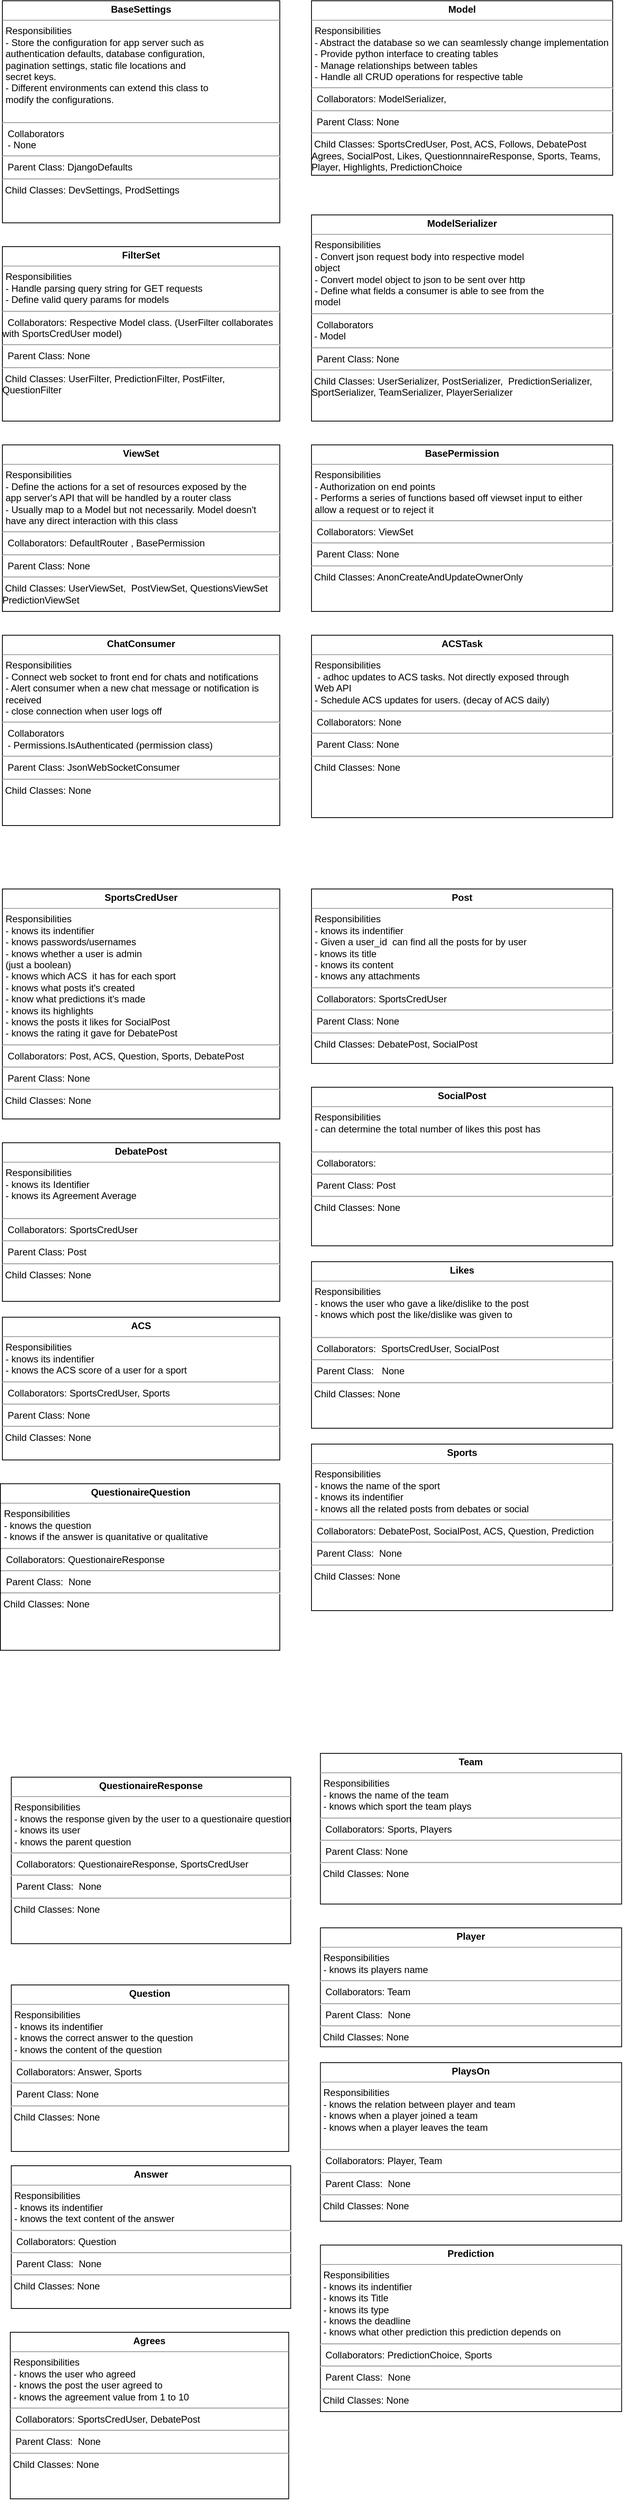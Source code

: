 <mxfile version="13.8.0" type="device"><diagram id="siaRhdEf1HDJDFJeanMz" name="Page-1"><mxGraphModel dx="1422" dy="735" grid="1" gridSize="10" guides="1" tooltips="1" connect="1" arrows="1" fold="1" page="1" pageScale="1" pageWidth="850" pageHeight="1100" math="0" shadow="0"><root><mxCell id="0"/><mxCell id="1" parent="0"/><mxCell id="jogA91bV-wv5TtEtefV1-1" value="&lt;p style=&quot;margin: 0px ; margin-top: 4px ; text-align: center&quot;&gt;&lt;b&gt;BaseSettings&lt;/b&gt;&lt;/p&gt;&lt;hr size=&quot;1&quot;&gt;&lt;p style=&quot;margin: 0px ; margin-left: 4px&quot;&gt;&lt;/p&gt;&lt;p style=&quot;margin: 0px ; margin-left: 4px&quot;&gt;Responsibilities&lt;/p&gt;&lt;p style=&quot;margin: 0px ; margin-left: 4px&quot;&gt;- Store the configuration for app server such as &lt;br&gt;&lt;/p&gt;&lt;p style=&quot;margin: 0px ; margin-left: 4px&quot;&gt;authentication defaults, database configuration,&lt;/p&gt;&lt;p style=&quot;margin: 0px ; margin-left: 4px&quot;&gt;pagination settings, static file locations and &lt;br&gt;&lt;/p&gt;&lt;p style=&quot;margin: 0px ; margin-left: 4px&quot;&gt;secret keys.&lt;br&gt;&lt;/p&gt;&lt;p style=&quot;margin: 0px ; margin-left: 4px&quot;&gt;- Different environments can extend this class to&lt;/p&gt;&lt;p style=&quot;margin: 0px ; margin-left: 4px&quot;&gt;modify the configurations.&lt;br&gt;&lt;/p&gt;&lt;p style=&quot;margin: 0px ; margin-left: 4px&quot;&gt;&lt;br&gt;&lt;/p&gt;&lt;hr&gt;&amp;nbsp; Collaborators&lt;br&gt;&amp;nbsp; - None&lt;br&gt;&lt;hr&gt;&amp;nbsp; Parent Class: DjangoDefaults&amp;nbsp;&amp;nbsp; &lt;br&gt;&lt;hr&gt;&amp;nbsp;Child Classes: DevSettings, ProdSettings&amp;nbsp; " style="verticalAlign=top;align=left;overflow=fill;fontSize=12;fontFamily=Helvetica;html=1;" parent="1" vertex="1"><mxGeometry x="40" y="10" width="350" height="280" as="geometry"/></mxCell><mxCell id="jogA91bV-wv5TtEtefV1-2" value="&lt;p style=&quot;margin: 0px ; margin-top: 4px ; text-align: center&quot;&gt;&lt;b&gt;ChatConsumer&lt;/b&gt;&lt;/p&gt;&lt;hr size=&quot;1&quot;&gt;&lt;p style=&quot;margin: 0px ; margin-left: 4px&quot;&gt;&lt;/p&gt;&lt;p style=&quot;margin: 0px ; margin-left: 4px&quot;&gt;Responsibilities&lt;/p&gt;&lt;p style=&quot;margin: 0px ; margin-left: 4px&quot;&gt;- Connect web socket to front end for chats and notifications&lt;br&gt;&lt;/p&gt;&lt;p style=&quot;margin: 0px ; margin-left: 4px&quot;&gt;- Alert consumer when a new chat message or notification is &lt;br&gt;&lt;/p&gt;&lt;p style=&quot;margin: 0px ; margin-left: 4px&quot;&gt;received&lt;/p&gt;&lt;p style=&quot;margin: 0px ; margin-left: 4px&quot;&gt;- close connection when user logs off&lt;br&gt;&lt;/p&gt;&lt;hr&gt;&amp;nbsp; Collaborators&lt;br&gt;&amp;nbsp; - Permissions.IsAuthenticated (permission class)&lt;br&gt;&lt;hr&gt;&amp;nbsp; Parent Class: JsonWebSocketConsumer&amp;nbsp; &amp;nbsp; &lt;br&gt;&lt;hr&gt;&amp;nbsp;Child Classes: None&amp;nbsp;" style="verticalAlign=top;align=left;overflow=fill;fontSize=12;fontFamily=Helvetica;html=1;" parent="1" vertex="1"><mxGeometry x="40" y="810" width="350" height="240" as="geometry"/></mxCell><mxCell id="jogA91bV-wv5TtEtefV1-3" value="&lt;p style=&quot;margin: 0px ; margin-top: 4px ; text-align: center&quot;&gt;&lt;b&gt;ModelSerializer&lt;/b&gt;&lt;br&gt;&lt;/p&gt;&lt;hr size=&quot;1&quot;&gt;&lt;p style=&quot;margin: 0px ; margin-left: 4px&quot;&gt;&lt;/p&gt;&lt;p style=&quot;margin: 0px ; margin-left: 4px&quot;&gt;Responsibilities&lt;/p&gt;&lt;p style=&quot;margin: 0px ; margin-left: 4px&quot;&gt;- Convert json request body into respective model &lt;br&gt;&lt;/p&gt;&lt;p style=&quot;margin: 0px ; margin-left: 4px&quot;&gt;object&lt;br&gt;&lt;/p&gt;&lt;p style=&quot;margin: 0px ; margin-left: 4px&quot;&gt;- Convert model object to json to be sent over http&lt;br&gt;&lt;/p&gt;&lt;p style=&quot;margin: 0px ; margin-left: 4px&quot;&gt;- Define what fields a consumer is able to see from the&lt;/p&gt;&lt;p style=&quot;margin: 0px ; margin-left: 4px&quot;&gt;model&lt;br&gt;&lt;/p&gt;&lt;hr&gt;&lt;div&gt;&amp;nbsp; Collaborators&lt;/div&gt;&lt;div&gt;&amp;nbsp;- Model&lt;br&gt;&lt;/div&gt;&lt;hr&gt;&amp;nbsp; Parent Class: None&lt;br&gt;&lt;hr&gt;&lt;div&gt;&amp;nbsp;Child Classes: UserSerializer, PostSerializer,&amp;nbsp; PredictionSerializer,&lt;/div&gt;&lt;div&gt;SportSerializer, TeamSerializer, PlayerSerializer&lt;br&gt;&lt;/div&gt;&lt;div&gt;&lt;br&gt;&lt;/div&gt;&lt;div&gt;&lt;br&gt; &lt;/div&gt;" style="verticalAlign=top;align=left;overflow=fill;fontSize=12;fontFamily=Helvetica;html=1;" parent="1" vertex="1"><mxGeometry x="430" y="280" width="380" height="260" as="geometry"/></mxCell><mxCell id="jogA91bV-wv5TtEtefV1-4" value="&lt;p style=&quot;margin: 0px ; margin-top: 4px ; text-align: center&quot;&gt;&lt;b&gt;BasePermission&lt;/b&gt;&lt;br&gt;&lt;/p&gt;&lt;hr size=&quot;1&quot;&gt;&lt;p style=&quot;margin: 0px ; margin-left: 4px&quot;&gt;&lt;/p&gt;&lt;p style=&quot;margin: 0px ; margin-left: 4px&quot;&gt;Responsibilities&lt;/p&gt;&lt;p style=&quot;margin: 0px ; margin-left: 4px&quot;&gt;- Authorization on end points&lt;/p&gt;&lt;p style=&quot;margin: 0px ; margin-left: 4px&quot;&gt;- Performs a series of functions based off viewset input to either&lt;/p&gt;&lt;p style=&quot;margin: 0px ; margin-left: 4px&quot;&gt;allow a request or to reject it&lt;br&gt;&lt;/p&gt;&lt;hr&gt;&amp;nbsp; Collaborators: ViewSet &lt;br&gt;&lt;hr&gt;&amp;nbsp; Parent Class: None&amp;nbsp; &amp;nbsp;&lt;br&gt;&lt;hr&gt;&amp;nbsp;Child Classes: &lt;span class=&quot;pl-v&quot;&gt;AnonCreateAndUpdateOwnerOnly&lt;/span&gt;" style="verticalAlign=top;align=left;overflow=fill;fontSize=12;fontFamily=Helvetica;html=1;" parent="1" vertex="1"><mxGeometry x="430" y="570" width="380" height="210" as="geometry"/></mxCell><mxCell id="jogA91bV-wv5TtEtefV1-5" value="&lt;p style=&quot;margin: 0px ; margin-top: 4px ; text-align: center&quot;&gt;&lt;b&gt;FilterSet&lt;/b&gt;&lt;br&gt;&lt;/p&gt;&lt;hr size=&quot;1&quot;&gt;&lt;p style=&quot;margin: 0px ; margin-left: 4px&quot;&gt;&lt;/p&gt;&lt;p style=&quot;margin: 0px ; margin-left: 4px&quot;&gt;Responsibilities&lt;/p&gt;&lt;p style=&quot;margin: 0px ; margin-left: 4px&quot;&gt;- Handle parsing query string for GET requests&lt;br&gt;&lt;/p&gt;&lt;p style=&quot;margin: 0px ; margin-left: 4px&quot;&gt;- Define valid query params for models&lt;br&gt;&lt;/p&gt;&lt;hr&gt;&lt;div&gt;&amp;nbsp; Collaborators: Respective Model class. (UserFilter collaborates&lt;/div&gt;&lt;div&gt;with SportsCredUser model)&lt;br&gt;&lt;/div&gt;&lt;hr&gt;&amp;nbsp; Parent Class: None&amp;nbsp; &amp;nbsp;&lt;br&gt;&lt;hr&gt;&lt;div&gt;&amp;nbsp;Child Classes: UserFilter, PredictionFilter, PostFilter, &lt;br&gt;&lt;/div&gt;&lt;div&gt;QuestionFilter&lt;br&gt; &lt;/div&gt;" style="verticalAlign=top;align=left;overflow=fill;fontSize=12;fontFamily=Helvetica;html=1;" parent="1" vertex="1"><mxGeometry x="40" y="320" width="350" height="220" as="geometry"/></mxCell><mxCell id="jogA91bV-wv5TtEtefV1-6" value="&lt;p style=&quot;margin: 0px ; margin-top: 4px ; text-align: center&quot;&gt;&lt;b&gt;ViewSet&lt;/b&gt;&lt;/p&gt;&lt;hr size=&quot;1&quot;&gt;&lt;p style=&quot;margin: 0px ; margin-left: 4px&quot;&gt;&lt;/p&gt;&lt;p style=&quot;margin: 0px ; margin-left: 4px&quot;&gt;Responsibilities&lt;/p&gt;&lt;p style=&quot;margin: 0px ; margin-left: 4px&quot;&gt;- Define the actions for a set of resources exposed by the&lt;/p&gt;&lt;p style=&quot;margin: 0px ; margin-left: 4px&quot;&gt;app server's API that will be handled by a router class &lt;br&gt;&lt;/p&gt;&lt;p style=&quot;margin: 0px ; margin-left: 4px&quot;&gt;- Usually map to a Model but not necessarily. Model doesn't &lt;br&gt;&lt;/p&gt;&lt;p style=&quot;margin: 0px ; margin-left: 4px&quot;&gt;have any direct interaction with this class&lt;br&gt;&lt;/p&gt;&lt;hr&gt;&amp;nbsp; Collaborators: DefaultRouter , BasePermission&lt;br&gt;&lt;hr&gt;&amp;nbsp; Parent Class: None&amp;nbsp; &amp;nbsp;&lt;br&gt;&lt;hr&gt;&lt;div&gt;&amp;nbsp;Child Classes: UserViewSet,&amp;nbsp; PostViewSet, QuestionsViewSet&lt;/div&gt;&lt;div&gt;PredictionViewSet&lt;br&gt;&lt;/div&gt;" style="verticalAlign=top;align=left;overflow=fill;fontSize=12;fontFamily=Helvetica;html=1;" parent="1" vertex="1"><mxGeometry x="40" y="570" width="350" height="210" as="geometry"/></mxCell><mxCell id="jogA91bV-wv5TtEtefV1-7" value="&lt;p style=&quot;margin: 0px ; margin-top: 4px ; text-align: center&quot;&gt;&lt;b&gt;ACSTask&lt;/b&gt;&lt;/p&gt;&lt;hr size=&quot;1&quot;&gt;&lt;p style=&quot;margin: 0px ; margin-left: 4px&quot;&gt;&lt;/p&gt;&lt;p style=&quot;margin: 0px ; margin-left: 4px&quot;&gt;Responsibilities&lt;/p&gt;&lt;p style=&quot;margin: 0px ; margin-left: 4px&quot;&gt;&amp;nbsp;- adhoc updates to ACS tasks. Not directly exposed through &lt;br&gt;&lt;/p&gt;&lt;p style=&quot;margin: 0px ; margin-left: 4px&quot;&gt;Web API &lt;br&gt;&lt;/p&gt;&lt;p style=&quot;margin: 0px ; margin-left: 4px&quot;&gt;- Schedule ACS updates for users. (decay of ACS daily)&lt;br&gt;&lt;/p&gt;&lt;hr&gt;&lt;div&gt;&amp;nbsp; Collaborators: None&lt;br&gt;&lt;/div&gt;&lt;hr&gt;&amp;nbsp; Parent Class: None&amp;nbsp; &amp;nbsp;&lt;br&gt;&lt;hr&gt;&amp;nbsp;Child Classes: None" style="verticalAlign=top;align=left;overflow=fill;fontSize=12;fontFamily=Helvetica;html=1;" parent="1" vertex="1"><mxGeometry x="430" y="810" width="380" height="230" as="geometry"/></mxCell><mxCell id="jogA91bV-wv5TtEtefV1-8" value="&lt;p style=&quot;margin: 0px ; margin-top: 4px ; text-align: center&quot;&gt;&lt;b&gt;SportsCredUser&lt;/b&gt;&lt;br&gt;&lt;/p&gt;&lt;hr size=&quot;1&quot;&gt;&lt;p style=&quot;margin: 0px ; margin-left: 4px&quot;&gt;&lt;/p&gt;&lt;p style=&quot;margin: 0px ; margin-left: 4px&quot;&gt;Responsibilities&lt;/p&gt;&lt;p style=&quot;margin: 0px ; margin-left: 4px&quot;&gt;- knows its indentifier&lt;/p&gt;&lt;p style=&quot;margin: 0px ; margin-left: 4px&quot;&gt;- knows passwords/usernames&lt;/p&gt;&lt;p style=&quot;margin: 0px ; margin-left: 4px&quot;&gt;- knows whether a user is admin &lt;br&gt;&lt;/p&gt;&lt;p style=&quot;margin: 0px ; margin-left: 4px&quot;&gt;(just a boolean)&lt;br&gt;&lt;/p&gt;&lt;p style=&quot;margin: 0px ; margin-left: 4px&quot;&gt;- knows which ACS&amp;nbsp; it has for each sport&lt;br&gt;&lt;/p&gt;&lt;p style=&quot;margin: 0px ; margin-left: 4px&quot;&gt;- knows what posts it's created&lt;/p&gt;&lt;p style=&quot;margin: 0px ; margin-left: 4px&quot;&gt;- know what predictions it's made&lt;/p&gt;&lt;p style=&quot;margin: 0px ; margin-left: 4px&quot;&gt;- knows its highlights&lt;/p&gt;&lt;p style=&quot;margin: 0px ; margin-left: 4px&quot;&gt;- knows the posts it likes for SocialPost&lt;br&gt;&lt;/p&gt;&lt;p style=&quot;margin: 0px ; margin-left: 4px&quot;&gt;- knows the rating it gave for DebatePost&lt;br&gt;&lt;/p&gt;&lt;hr&gt;&amp;nbsp; Collaborators: Post, ACS, Question, Sports, DebatePost&lt;br&gt;&lt;hr&gt;&amp;nbsp; Parent Class: None&lt;br&gt;&lt;hr&gt;&amp;nbsp;Child Classes: None" style="verticalAlign=top;align=left;overflow=fill;fontSize=12;fontFamily=Helvetica;html=1;" parent="1" vertex="1"><mxGeometry x="40" y="1130" width="350" height="290" as="geometry"/></mxCell><mxCell id="jogA91bV-wv5TtEtefV1-9" value="&lt;p style=&quot;margin: 0px ; margin-top: 4px ; text-align: center&quot;&gt;&lt;b&gt;Model&lt;/b&gt;&lt;/p&gt;&lt;hr size=&quot;1&quot;&gt;&lt;p style=&quot;margin: 0px ; margin-left: 4px&quot;&gt;&lt;/p&gt;&lt;p style=&quot;margin: 0px ; margin-left: 4px&quot;&gt;Responsibilities&lt;/p&gt;&lt;p style=&quot;margin: 0px ; margin-left: 4px&quot;&gt;- Abstract the database so we can seamlessly change implementation&lt;br&gt;&lt;/p&gt;&lt;p style=&quot;margin: 0px ; margin-left: 4px&quot;&gt;- Provide python interface to creating tables&lt;br&gt;&lt;/p&gt;&lt;p style=&quot;margin: 0px ; margin-left: 4px&quot;&gt;- Manage relationships between tables&lt;br&gt;&lt;/p&gt;&lt;p style=&quot;margin: 0px ; margin-left: 4px&quot;&gt;- Handle all CRUD operations for respective table&lt;br&gt;&lt;/p&gt;&lt;hr&gt;&amp;nbsp; Collaborators: ModelSerializer, &lt;br&gt;&lt;hr&gt;&amp;nbsp; Parent Class: None&amp;nbsp; &amp;nbsp;&lt;br&gt;&lt;hr&gt;&lt;div&gt;&amp;nbsp;Child Classes: SportsCredUser, Post, ACS, Follows, DebatePost&lt;/div&gt;&lt;div&gt;Agrees, SocialPost, Likes, QuestionnnaireResponse, Sports, Teams,&lt;/div&gt;&lt;div&gt;Player, Highlights, PredictionChoice&lt;br&gt;&lt;/div&gt;" style="verticalAlign=top;align=left;overflow=fill;fontSize=12;fontFamily=Helvetica;html=1;" parent="1" vertex="1"><mxGeometry x="430" y="10" width="380" height="220" as="geometry"/></mxCell><mxCell id="jogA91bV-wv5TtEtefV1-10" value="&lt;p style=&quot;margin: 0px ; margin-top: 4px ; text-align: center&quot;&gt;&lt;b&gt;Post&lt;/b&gt;&lt;br&gt;&lt;/p&gt;&lt;hr size=&quot;1&quot;&gt;&lt;p style=&quot;margin: 0px ; margin-left: 4px&quot;&gt;&lt;/p&gt;&lt;p style=&quot;margin: 0px ; margin-left: 4px&quot;&gt;Responsibilities&lt;/p&gt;&lt;p style=&quot;margin: 0px ; margin-left: 4px&quot;&gt;- knows its indentifier&lt;/p&gt;&lt;p style=&quot;margin: 0px ; margin-left: 4px&quot;&gt;- Given a user_id&amp;nbsp; can find all the posts for by user&lt;br&gt;&lt;/p&gt;&amp;nbsp;- knows its title&lt;br&gt;&lt;p style=&quot;margin: 0px ; margin-left: 4px&quot;&gt;- knows its content&lt;br&gt;&lt;/p&gt;&lt;p style=&quot;margin: 0px ; margin-left: 4px&quot;&gt;- knows any attachments&lt;br&gt;&lt;/p&gt;&lt;hr&gt;&amp;nbsp; Collaborators: SportsCredUser&lt;br&gt;&lt;hr&gt;&amp;nbsp; Parent Class: None&lt;br&gt;&lt;hr&gt;&amp;nbsp;Child Classes: DebatePost, SocialPost" style="verticalAlign=top;align=left;overflow=fill;fontSize=12;fontFamily=Helvetica;html=1;" parent="1" vertex="1"><mxGeometry x="430" y="1130" width="380" height="220" as="geometry"/></mxCell><mxCell id="jogA91bV-wv5TtEtefV1-11" value="&lt;p style=&quot;margin: 0px ; margin-top: 4px ; text-align: center&quot;&gt;&lt;b&gt;DebatePost&lt;/b&gt;&lt;br&gt;&lt;/p&gt;&lt;hr size=&quot;1&quot;&gt;&lt;p style=&quot;margin: 0px ; margin-left: 4px&quot;&gt;&lt;/p&gt;&lt;p style=&quot;margin: 0px ; margin-left: 4px&quot;&gt;Responsibilities&lt;/p&gt;&lt;p style=&quot;margin: 0px ; margin-left: 4px&quot;&gt;- knows its Identifier&amp;nbsp;&lt;/p&gt;&lt;p style=&quot;margin: 0px ; margin-left: 4px&quot;&gt;- knows its Agreement Average&lt;/p&gt;&lt;p style=&quot;margin: 0px ; margin-left: 4px&quot;&gt;&amp;nbsp;&lt;/p&gt;&lt;hr&gt;&amp;nbsp; Collaborators: SportsCredUser&lt;br&gt;&lt;hr&gt;&amp;nbsp; Parent Class: Post&amp;nbsp;&amp;nbsp;&lt;br&gt;&lt;hr&gt;&amp;nbsp;Child Classes: None" style="verticalAlign=top;align=left;overflow=fill;fontSize=12;fontFamily=Helvetica;html=1;" parent="1" vertex="1"><mxGeometry x="40" y="1450" width="350" height="200" as="geometry"/></mxCell><mxCell id="jogA91bV-wv5TtEtefV1-12" value="&lt;p style=&quot;margin: 0px ; margin-top: 4px ; text-align: center&quot;&gt;&lt;b&gt;SocialPost&lt;/b&gt;&lt;br&gt;&lt;/p&gt;&lt;hr size=&quot;1&quot;&gt;&lt;p style=&quot;margin: 0px ; margin-left: 4px&quot;&gt;&lt;/p&gt;&lt;p style=&quot;margin: 0px ; margin-left: 4px&quot;&gt;Responsibilities&lt;/p&gt;&lt;p style=&quot;margin: 0px ; margin-left: 4px&quot;&gt;- can determine the total number of likes this post has&lt;/p&gt;&lt;p style=&quot;margin: 0px ; margin-left: 4px&quot;&gt;&lt;br&gt;&lt;/p&gt;&lt;hr&gt;&amp;nbsp; Collaborators: &lt;br&gt;&lt;hr&gt;&amp;nbsp; Parent Class: Post&amp;nbsp; &amp;nbsp;&lt;br&gt;&lt;hr&gt;&amp;nbsp;Child Classes: None" style="verticalAlign=top;align=left;overflow=fill;fontSize=12;fontFamily=Helvetica;html=1;" parent="1" vertex="1"><mxGeometry x="430" y="1380" width="380" height="200" as="geometry"/></mxCell><mxCell id="jogA91bV-wv5TtEtefV1-13" value="&lt;p style=&quot;margin: 0px ; margin-top: 4px ; text-align: center&quot;&gt;&lt;b&gt;ACS&lt;/b&gt;&lt;br&gt;&lt;/p&gt;&lt;hr size=&quot;1&quot;&gt;&lt;p style=&quot;margin: 0px ; margin-left: 4px&quot;&gt;&lt;/p&gt;&lt;p style=&quot;margin: 0px ; margin-left: 4px&quot;&gt;Responsibilities&lt;/p&gt;&lt;p style=&quot;margin: 0px ; margin-left: 4px&quot;&gt;- knows its indentifier&lt;/p&gt;&lt;p style=&quot;margin: 0px ; margin-left: 4px&quot;&gt;- knows the ACS score of a user for a sport&lt;/p&gt;&lt;hr&gt;&amp;nbsp; Collaborators: SportsCredUser, Sports&lt;br&gt;&lt;hr&gt;&amp;nbsp; Parent Class: None&lt;br&gt;&lt;hr&gt;&amp;nbsp;Child Classes: None" style="verticalAlign=top;align=left;overflow=fill;fontSize=12;fontFamily=Helvetica;html=1;" parent="1" vertex="1"><mxGeometry x="40" y="1670" width="350" height="180" as="geometry"/></mxCell><mxCell id="jogA91bV-wv5TtEtefV1-14" value="&lt;p style=&quot;margin: 0px ; margin-top: 4px ; text-align: center&quot;&gt;&lt;b&gt;Likes&lt;/b&gt;&lt;br&gt;&lt;/p&gt;&lt;hr size=&quot;1&quot;&gt;&lt;p style=&quot;margin: 0px ; margin-left: 4px&quot;&gt;&lt;/p&gt;&lt;p style=&quot;margin: 0px ; margin-left: 4px&quot;&gt;Responsibilities&lt;/p&gt;&lt;p style=&quot;margin: 0px ; margin-left: 4px&quot;&gt;- knows the user who gave a like/dislike to the post&lt;/p&gt;&lt;p style=&quot;margin: 0px ; margin-left: 4px&quot;&gt;- knows which post the like/dislike was given to&lt;/p&gt;&lt;p style=&quot;margin: 0px ; margin-left: 4px&quot;&gt;&lt;br&gt;&lt;/p&gt;&lt;hr&gt;&amp;nbsp; Collaborators:&amp;nbsp;&amp;nbsp;SportsCredUser, SocialPost&lt;br&gt;&lt;hr&gt;&amp;nbsp; Parent Class:&amp;nbsp;&amp;nbsp;&amp;nbsp;None&lt;br&gt;&lt;hr&gt;&amp;nbsp;Child Classes: None" style="verticalAlign=top;align=left;overflow=fill;fontSize=12;fontFamily=Helvetica;html=1;" parent="1" vertex="1"><mxGeometry x="430" y="1600" width="380" height="210" as="geometry"/></mxCell><mxCell id="jogA91bV-wv5TtEtefV1-15" value="&lt;p style=&quot;margin: 0px ; margin-top: 4px ; text-align: center&quot;&gt;&lt;b&gt;Sports&lt;/b&gt;&lt;br&gt;&lt;/p&gt;&lt;hr size=&quot;1&quot;&gt;&lt;p style=&quot;margin: 0px ; margin-left: 4px&quot;&gt;&lt;/p&gt;&lt;p style=&quot;margin: 0px ; margin-left: 4px&quot;&gt;Responsibilities&lt;/p&gt;&lt;p style=&quot;margin: 0px ; margin-left: 4px&quot;&gt;- knows the name of the sport&lt;/p&gt;&lt;p style=&quot;margin: 0px ; margin-left: 4px&quot;&gt;-&amp;nbsp;&lt;span&gt;knows its indentifier&lt;/span&gt;&lt;/p&gt;&lt;p style=&quot;margin: 0px ; margin-left: 4px&quot;&gt;- knows all the related posts from debates or social&amp;nbsp;&lt;/p&gt;&lt;hr&gt;&amp;nbsp; Collaborators: DebatePost, SocialPost, ACS, Question, Prediction&lt;br&gt;&lt;hr&gt;&amp;nbsp; Parent Class:&amp;nbsp; None&lt;br&gt;&lt;hr&gt;&amp;nbsp;Child Classes: None" style="verticalAlign=top;align=left;overflow=fill;fontSize=12;fontFamily=Helvetica;html=1;" parent="1" vertex="1"><mxGeometry x="430" y="1830" width="380" height="210" as="geometry"/></mxCell><mxCell id="jogA91bV-wv5TtEtefV1-16" value="&lt;p style=&quot;margin: 0px ; margin-top: 4px ; text-align: center&quot;&gt;&lt;b&gt;Question&lt;/b&gt;&lt;br&gt;&lt;/p&gt;&lt;hr size=&quot;1&quot;&gt;&lt;p style=&quot;margin: 0px ; margin-left: 4px&quot;&gt;&lt;/p&gt;&lt;p style=&quot;margin: 0px ; margin-left: 4px&quot;&gt;Responsibilities&lt;/p&gt;&lt;p style=&quot;margin: 0px ; margin-left: 4px&quot;&gt;- knows its indentifier&lt;/p&gt;&lt;p style=&quot;margin: 0px ; margin-left: 4px&quot;&gt;- knows the correct answer to the question&lt;/p&gt;&lt;p style=&quot;margin: 0px ; margin-left: 4px&quot;&gt;- knows the content of the question&amp;nbsp;&lt;/p&gt;&lt;hr&gt;&amp;nbsp; Collaborators: Answer, Sports&lt;br&gt;&lt;hr&gt;&amp;nbsp; Parent Class: None&amp;nbsp;&amp;nbsp;&lt;br&gt;&lt;hr&gt;&amp;nbsp;Child Classes: None&amp;nbsp;" style="verticalAlign=top;align=left;overflow=fill;fontSize=12;fontFamily=Helvetica;html=1;" parent="1" vertex="1"><mxGeometry x="51.25" y="2512" width="350" height="210" as="geometry"/></mxCell><mxCell id="jogA91bV-wv5TtEtefV1-17" value="&lt;p style=&quot;margin: 0px ; margin-top: 4px ; text-align: center&quot;&gt;&lt;b&gt;Team&lt;/b&gt;&lt;br&gt;&lt;/p&gt;&lt;hr size=&quot;1&quot;&gt;&lt;p style=&quot;margin: 0px ; margin-left: 4px&quot;&gt;&lt;/p&gt;&lt;p style=&quot;margin: 0px ; margin-left: 4px&quot;&gt;Responsibilities&lt;/p&gt;&lt;p style=&quot;margin: 0px ; margin-left: 4px&quot;&gt;- knows the name of the team&lt;/p&gt;&lt;p style=&quot;margin: 0px ; margin-left: 4px&quot;&gt;- knows which sport the team plays&lt;/p&gt;&lt;hr&gt;&amp;nbsp; Collaborators: Sports, Players&lt;br&gt;&lt;hr&gt;&amp;nbsp; Parent Class: None&amp;nbsp; &amp;nbsp;&lt;br&gt;&lt;hr&gt;&amp;nbsp;Child Classes: None" style="verticalAlign=top;align=left;overflow=fill;fontSize=12;fontFamily=Helvetica;html=1;" parent="1" vertex="1"><mxGeometry x="441.25" y="2220" width="380" height="190" as="geometry"/></mxCell><mxCell id="jogA91bV-wv5TtEtefV1-18" value="&lt;p style=&quot;margin: 0px ; margin-top: 4px ; text-align: center&quot;&gt;&lt;b&gt;Player&lt;/b&gt;&lt;br&gt;&lt;/p&gt;&lt;hr size=&quot;1&quot;&gt;&lt;p style=&quot;margin: 0px ; margin-left: 4px&quot;&gt;&lt;/p&gt;&lt;p style=&quot;margin: 0px ; margin-left: 4px&quot;&gt;Responsibilities&lt;/p&gt;&lt;p style=&quot;margin: 0px ; margin-left: 4px&quot;&gt;- knows its players name&lt;/p&gt;&lt;hr&gt;&amp;nbsp; Collaborators: Team&lt;br&gt;&lt;hr&gt;&amp;nbsp; Parent Class:&amp;nbsp; None&lt;br&gt;&lt;hr&gt;&amp;nbsp;Child Classes: None" style="verticalAlign=top;align=left;overflow=fill;fontSize=12;fontFamily=Helvetica;html=1;" parent="1" vertex="1"><mxGeometry x="441.25" y="2440" width="380" height="150" as="geometry"/></mxCell><mxCell id="jogA91bV-wv5TtEtefV1-19" value="&lt;p style=&quot;margin: 0px ; margin-top: 4px ; text-align: center&quot;&gt;&lt;b&gt;Prediction&lt;/b&gt;&lt;br&gt;&lt;/p&gt;&lt;hr size=&quot;1&quot;&gt;&lt;p style=&quot;margin: 0px ; margin-left: 4px&quot;&gt;&lt;/p&gt;&lt;p style=&quot;margin: 0px ; margin-left: 4px&quot;&gt;Responsibilities&lt;/p&gt;&lt;p style=&quot;margin: 0px ; margin-left: 4px&quot;&gt;- knows its indentifier&lt;/p&gt;&lt;p style=&quot;margin: 0px ; margin-left: 4px&quot;&gt;- knows its Title&amp;nbsp;&lt;/p&gt;&lt;p style=&quot;margin: 0px ; margin-left: 4px&quot;&gt;- knows its type&lt;/p&gt;&lt;p style=&quot;margin: 0px ; margin-left: 4px&quot;&gt;- knows the deadline&lt;/p&gt;&lt;p style=&quot;margin: 0px ; margin-left: 4px&quot;&gt;- knows what other prediction this prediction depends on&lt;/p&gt;&lt;hr&gt;&amp;nbsp; Collaborators: PredictionChoice, Sports&lt;br&gt;&lt;hr&gt;&amp;nbsp; Parent Class:&amp;nbsp; None&lt;br&gt;&lt;hr&gt;&amp;nbsp;Child Classes: None" style="verticalAlign=top;align=left;overflow=fill;fontSize=12;fontFamily=Helvetica;html=1;" parent="1" vertex="1"><mxGeometry x="441.25" y="2840" width="380" height="210" as="geometry"/></mxCell><mxCell id="jogA91bV-wv5TtEtefV1-20" value="&lt;p style=&quot;margin: 0px ; margin-top: 4px ; text-align: center&quot;&gt;&lt;b&gt;QuestionaireQuestion&lt;/b&gt;&lt;br&gt;&lt;/p&gt;&lt;hr size=&quot;1&quot;&gt;&lt;p style=&quot;margin: 0px ; margin-left: 4px&quot;&gt;&lt;/p&gt;&lt;p style=&quot;margin: 0px 0px 0px 4px&quot;&gt;Responsibilities&lt;/p&gt;&lt;p style=&quot;margin: 0px 0px 0px 4px&quot;&gt;- knows the question&lt;/p&gt;&lt;p style=&quot;margin: 0px 0px 0px 4px&quot;&gt;- knows if the answer is quanitative or qualitative&lt;/p&gt;&lt;hr&gt;&amp;nbsp; Collaborators: QuestionaireResponse&lt;br&gt;&lt;hr&gt;&amp;nbsp; Parent Class:&amp;nbsp; None&lt;br&gt;&lt;hr&gt;&amp;nbsp;Child Classes: None" style="verticalAlign=top;align=left;overflow=fill;fontSize=12;fontFamily=Helvetica;html=1;" parent="1" vertex="1"><mxGeometry x="37.5" y="1880" width="352.5" height="210" as="geometry"/></mxCell><mxCell id="jogA91bV-wv5TtEtefV1-21" value="&lt;p style=&quot;margin: 0px ; margin-top: 4px ; text-align: center&quot;&gt;&lt;b&gt;QuestionaireResponse&lt;/b&gt;&lt;br&gt;&lt;/p&gt;&lt;hr size=&quot;1&quot;&gt;&lt;p style=&quot;margin: 0px ; margin-left: 4px&quot;&gt;&lt;/p&gt;&lt;p style=&quot;margin: 0px 0px 0px 4px&quot;&gt;Responsibilities&lt;/p&gt;&lt;p style=&quot;margin: 0px 0px 0px 4px&quot;&gt;- knows the response given by the user to a questionaire question&lt;br&gt;&lt;/p&gt;&lt;p style=&quot;margin: 0px 0px 0px 4px&quot;&gt;- knows its user&lt;/p&gt;&lt;p style=&quot;margin: 0px 0px 0px 4px&quot;&gt;- knows the parent question&lt;/p&gt;&lt;hr&gt;&amp;nbsp; Collaborators: QuestionaireResponse, SportsCredUser&lt;br&gt;&lt;hr&gt;&amp;nbsp; Parent Class:&amp;nbsp; None&lt;br&gt;&lt;hr&gt;&amp;nbsp;Child Classes: None" style="verticalAlign=top;align=left;overflow=fill;fontSize=12;fontFamily=Helvetica;html=1;" parent="1" vertex="1"><mxGeometry x="51.25" y="2250" width="352.5" height="210" as="geometry"/></mxCell><mxCell id="jogA91bV-wv5TtEtefV1-22" value="&lt;p style=&quot;margin: 0px ; margin-top: 4px ; text-align: center&quot;&gt;&lt;b&gt;Answer&lt;/b&gt;&lt;br&gt;&lt;/p&gt;&lt;hr size=&quot;1&quot;&gt;&lt;p style=&quot;margin: 0px ; margin-left: 4px&quot;&gt;&lt;/p&gt;&lt;p style=&quot;margin: 0px ; margin-left: 4px&quot;&gt;Responsibilities&lt;/p&gt;&lt;p style=&quot;margin: 0px ; margin-left: 4px&quot;&gt;- knows its indentifier&lt;/p&gt;&lt;p style=&quot;margin: 0px ; margin-left: 4px&quot;&gt;- knows the text content of the answer&lt;br&gt;&lt;/p&gt;&lt;hr&gt;&amp;nbsp; Collaborators: Question&lt;br&gt;&lt;hr&gt;&amp;nbsp; Parent Class:&amp;nbsp; None&lt;br&gt;&lt;hr&gt;&amp;nbsp;Child Classes: None" style="verticalAlign=top;align=left;overflow=fill;fontSize=12;fontFamily=Helvetica;html=1;" parent="1" vertex="1"><mxGeometry x="51.25" y="2740" width="352.5" height="180" as="geometry"/></mxCell><mxCell id="jogA91bV-wv5TtEtefV1-23" value="&lt;p style=&quot;margin: 0px ; margin-top: 4px ; text-align: center&quot;&gt;&lt;b&gt;PlaysOn&lt;/b&gt;&lt;br&gt;&lt;/p&gt;&lt;hr size=&quot;1&quot;&gt;&lt;p style=&quot;margin: 0px ; margin-left: 4px&quot;&gt;&lt;/p&gt;&lt;p style=&quot;margin: 0px ; margin-left: 4px&quot;&gt;Responsibilities&lt;/p&gt;&lt;p style=&quot;margin: 0px ; margin-left: 4px&quot;&gt;- knows the relation between player and team&lt;/p&gt;&lt;p style=&quot;margin: 0px ; margin-left: 4px&quot;&gt;- knows when a player joined a team&lt;br&gt;&lt;/p&gt;&lt;p style=&quot;margin: 0px ; margin-left: 4px&quot;&gt;- knows when a player leaves the team&lt;/p&gt;&lt;p style=&quot;margin: 0px ; margin-left: 4px&quot;&gt;&lt;br&gt;&lt;/p&gt;&lt;hr&gt;&amp;nbsp; Collaborators: Player, Team&lt;br&gt;&lt;hr&gt;&amp;nbsp; Parent Class:&amp;nbsp; None&lt;br&gt;&lt;hr&gt;&amp;nbsp;Child Classes: None" style="verticalAlign=top;align=left;overflow=fill;fontSize=12;fontFamily=Helvetica;html=1;" parent="1" vertex="1"><mxGeometry x="441.25" y="2610" width="380" height="200" as="geometry"/></mxCell><mxCell id="jogA91bV-wv5TtEtefV1-24" value="&lt;p style=&quot;margin: 0px ; margin-top: 4px ; text-align: center&quot;&gt;&lt;b&gt;Agrees&lt;/b&gt;&lt;br&gt;&lt;/p&gt;&lt;hr size=&quot;1&quot;&gt;&lt;p style=&quot;margin: 0px ; margin-left: 4px&quot;&gt;&lt;/p&gt;&lt;p style=&quot;margin: 0px ; margin-left: 4px&quot;&gt;Responsibilities&lt;/p&gt;&lt;p style=&quot;margin: 0px ; margin-left: 4px&quot;&gt;- knows the user who agreed&lt;br&gt;&lt;/p&gt;&lt;p style=&quot;margin: 0px ; margin-left: 4px&quot;&gt;- knows the post the user agreed to&amp;nbsp;&lt;/p&gt;&lt;p style=&quot;margin: 0px ; margin-left: 4px&quot;&gt;- knows the agreement value from 1 to 10&lt;/p&gt;&lt;hr&gt;&amp;nbsp; Collaborators: SportsCredUser, DebatePost&lt;br&gt;&lt;hr&gt;&amp;nbsp; Parent Class:&amp;nbsp; None&lt;br&gt;&lt;hr&gt;&amp;nbsp;Child Classes: None" style="verticalAlign=top;align=left;overflow=fill;fontSize=12;fontFamily=Helvetica;html=1;" parent="1" vertex="1"><mxGeometry x="50" y="2950" width="351.25" height="210" as="geometry"/></mxCell></root></mxGraphModel></diagram></mxfile>